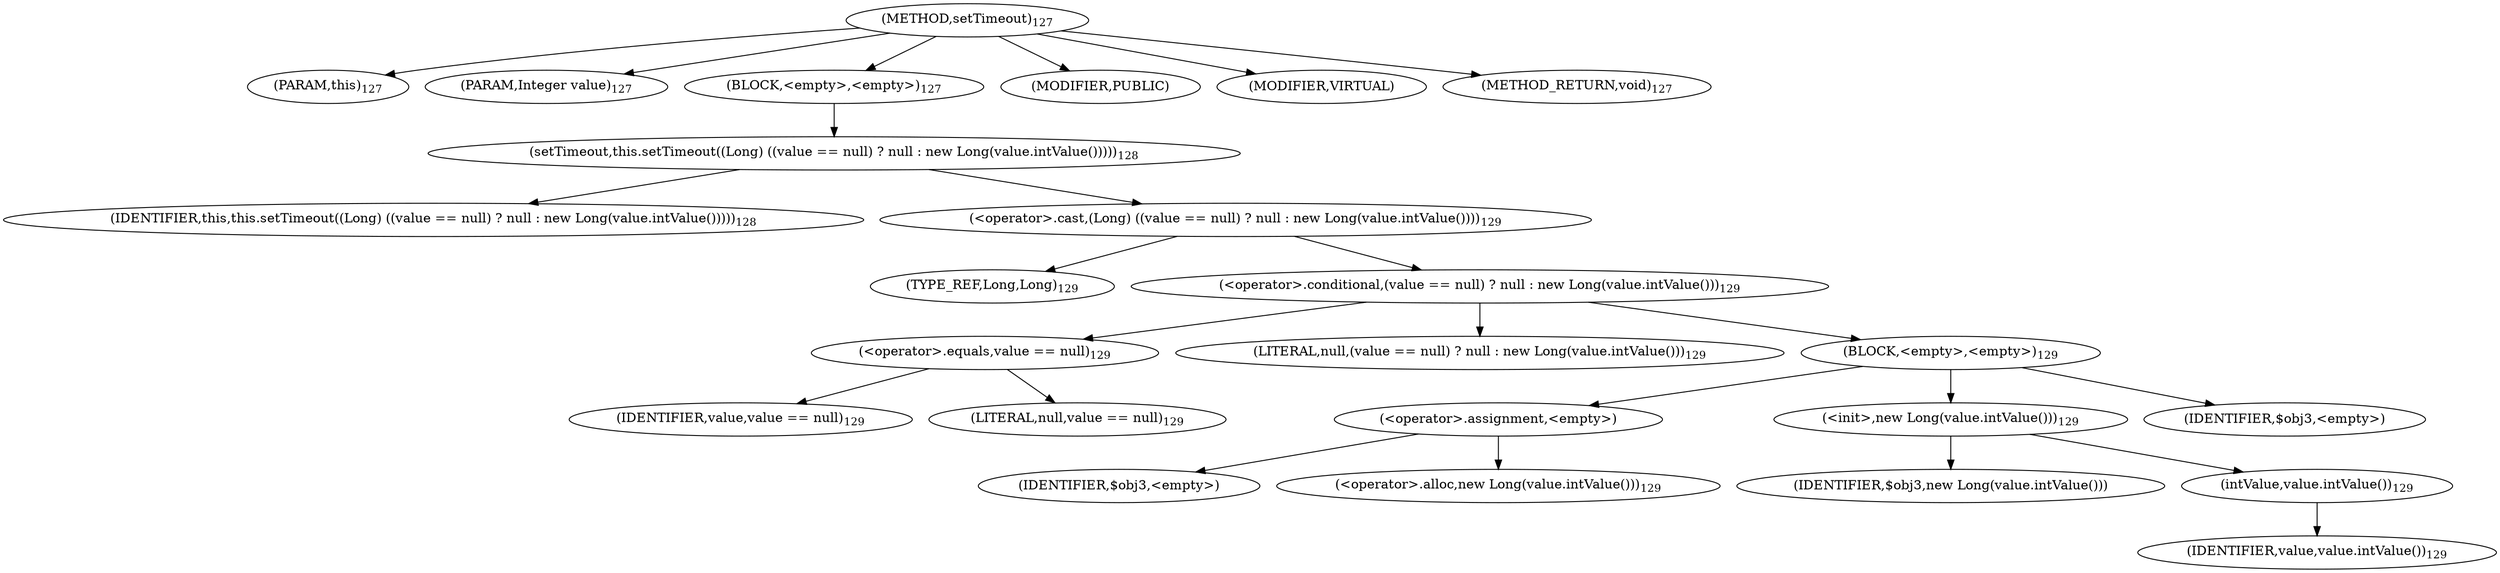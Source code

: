 digraph "setTimeout" {  
"361" [label = <(METHOD,setTimeout)<SUB>127</SUB>> ]
"8" [label = <(PARAM,this)<SUB>127</SUB>> ]
"362" [label = <(PARAM,Integer value)<SUB>127</SUB>> ]
"363" [label = <(BLOCK,&lt;empty&gt;,&lt;empty&gt;)<SUB>127</SUB>> ]
"364" [label = <(setTimeout,this.setTimeout((Long) ((value == null) ? null : new Long(value.intValue()))))<SUB>128</SUB>> ]
"7" [label = <(IDENTIFIER,this,this.setTimeout((Long) ((value == null) ? null : new Long(value.intValue()))))<SUB>128</SUB>> ]
"365" [label = <(&lt;operator&gt;.cast,(Long) ((value == null) ? null : new Long(value.intValue())))<SUB>129</SUB>> ]
"366" [label = <(TYPE_REF,Long,Long)<SUB>129</SUB>> ]
"367" [label = <(&lt;operator&gt;.conditional,(value == null) ? null : new Long(value.intValue()))<SUB>129</SUB>> ]
"368" [label = <(&lt;operator&gt;.equals,value == null)<SUB>129</SUB>> ]
"369" [label = <(IDENTIFIER,value,value == null)<SUB>129</SUB>> ]
"370" [label = <(LITERAL,null,value == null)<SUB>129</SUB>> ]
"371" [label = <(LITERAL,null,(value == null) ? null : new Long(value.intValue()))<SUB>129</SUB>> ]
"372" [label = <(BLOCK,&lt;empty&gt;,&lt;empty&gt;)<SUB>129</SUB>> ]
"373" [label = <(&lt;operator&gt;.assignment,&lt;empty&gt;)> ]
"374" [label = <(IDENTIFIER,$obj3,&lt;empty&gt;)> ]
"375" [label = <(&lt;operator&gt;.alloc,new Long(value.intValue()))<SUB>129</SUB>> ]
"376" [label = <(&lt;init&gt;,new Long(value.intValue()))<SUB>129</SUB>> ]
"377" [label = <(IDENTIFIER,$obj3,new Long(value.intValue()))> ]
"378" [label = <(intValue,value.intValue())<SUB>129</SUB>> ]
"379" [label = <(IDENTIFIER,value,value.intValue())<SUB>129</SUB>> ]
"380" [label = <(IDENTIFIER,$obj3,&lt;empty&gt;)> ]
"381" [label = <(MODIFIER,PUBLIC)> ]
"382" [label = <(MODIFIER,VIRTUAL)> ]
"383" [label = <(METHOD_RETURN,void)<SUB>127</SUB>> ]
  "361" -> "8" 
  "361" -> "362" 
  "361" -> "363" 
  "361" -> "381" 
  "361" -> "382" 
  "361" -> "383" 
  "363" -> "364" 
  "364" -> "7" 
  "364" -> "365" 
  "365" -> "366" 
  "365" -> "367" 
  "367" -> "368" 
  "367" -> "371" 
  "367" -> "372" 
  "368" -> "369" 
  "368" -> "370" 
  "372" -> "373" 
  "372" -> "376" 
  "372" -> "380" 
  "373" -> "374" 
  "373" -> "375" 
  "376" -> "377" 
  "376" -> "378" 
  "378" -> "379" 
}
